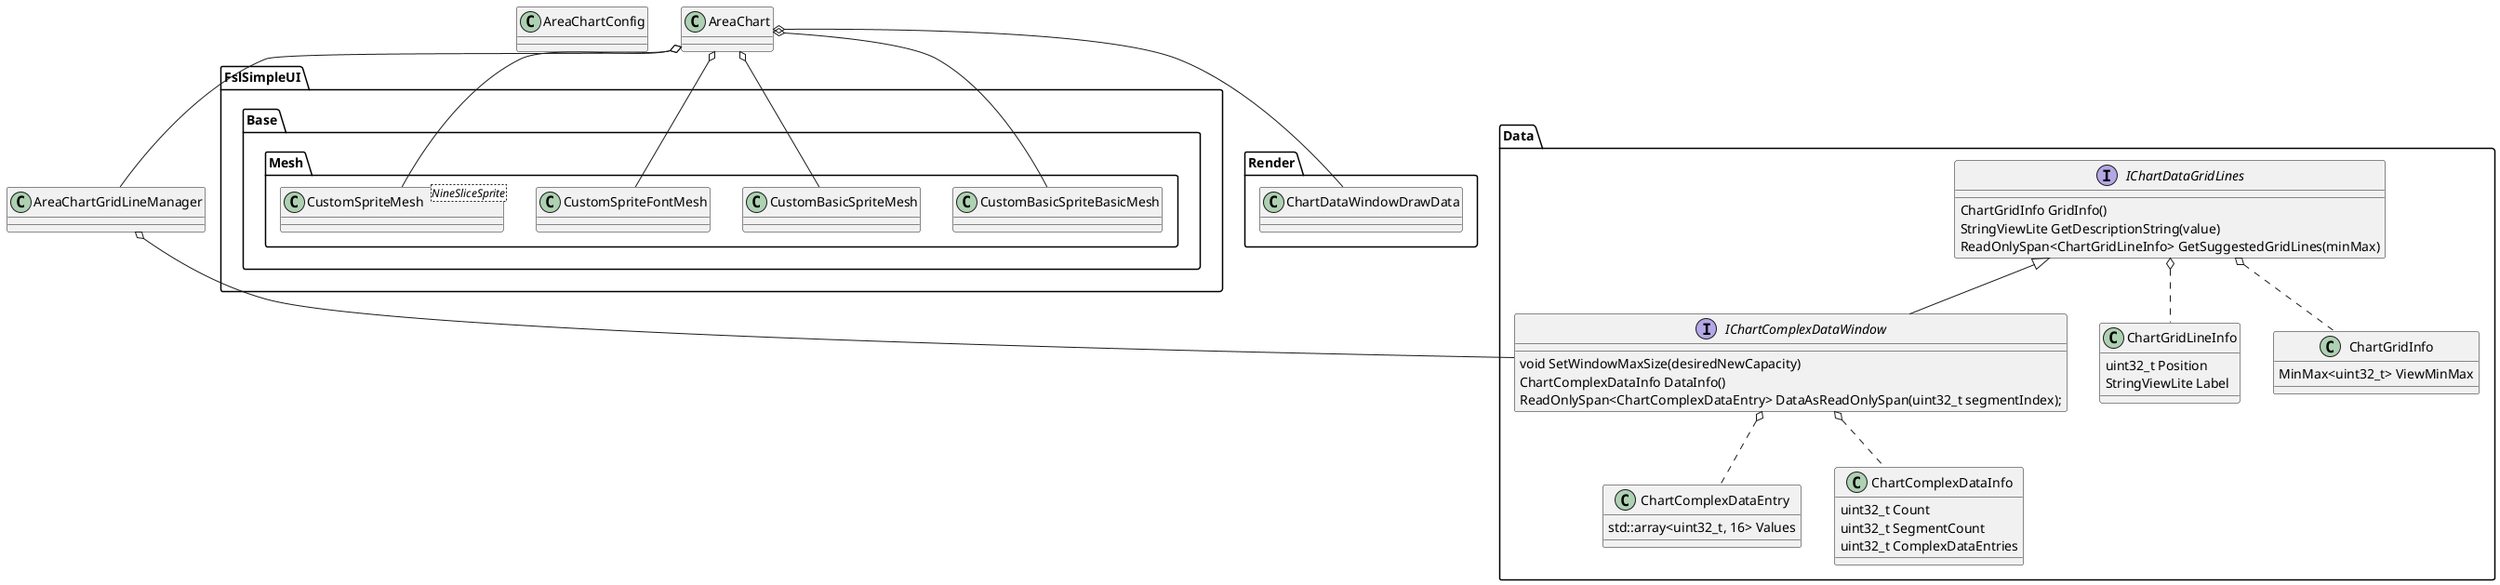 @startuml FslSimpleUI.Controls.Charts
scale 1

namespace FslSimpleUI.Base.Mesh {
    class CustomBasicSpriteBasicMesh
    class CustomBasicSpriteMesh
    class CustomSpriteFontMesh
    class "CustomSpriteMesh<NineSliceSprite>" as CustomSpriteMesh_NineSliceSprite
}

namespace Data {
    class ChartComplexDataEntry {
        std::array<uint32_t, 16> Values
    }
    class ChartComplexDataInfo {
        uint32_t Count
        uint32_t SegmentCount
        uint32_t ComplexDataEntries
    }
    class ChartGridInfo {
        MinMax<uint32_t> ViewMinMax
    }
    class ChartGridLineInfo {
        uint32_t Position
        StringViewLite Label
    }
    interface IChartComplexDataWindow {
      void SetWindowMaxSize(desiredNewCapacity)
      ChartComplexDataInfo DataInfo()
      ReadOnlySpan<ChartComplexDataEntry> DataAsReadOnlySpan(uint32_t segmentIndex);
    }

    interface IChartDataGridLines {
      ChartGridInfo GridInfo()
      StringViewLite GetDescriptionString(value)
      ReadOnlySpan<ChartGridLineInfo> GetSuggestedGridLines(minMax)
    }


    IChartDataGridLines <|-- IChartComplexDataWindow
    IChartDataGridLines o.. ChartGridLineInfo
    IChartDataGridLines o.. ChartGridInfo
    IChartComplexDataWindow o.. ChartComplexDataInfo
    IChartComplexDataWindow o.. ChartComplexDataEntry
}


namespace Render {
    class ChartDataWindowDrawData
}



class AreaChartConfig
class AreaChart
class AreaChartGridLineManager

AreaChart o-- AreaChartGridLineManager
AreaChart o-- Render.ChartDataWindowDrawData
AreaChart o-- FslSimpleUI.Base.Mesh.CustomBasicSpriteBasicMesh
AreaChart o-- FslSimpleUI.Base.Mesh.CustomBasicSpriteMesh
AreaChart o-- FslSimpleUI.Base.Mesh.CustomSpriteMesh_NineSliceSprite
AreaChart o-- FslSimpleUI.Base.Mesh.CustomSpriteFontMesh

AreaChartGridLineManager o-- Data.IChartComplexDataWindow

@enduml